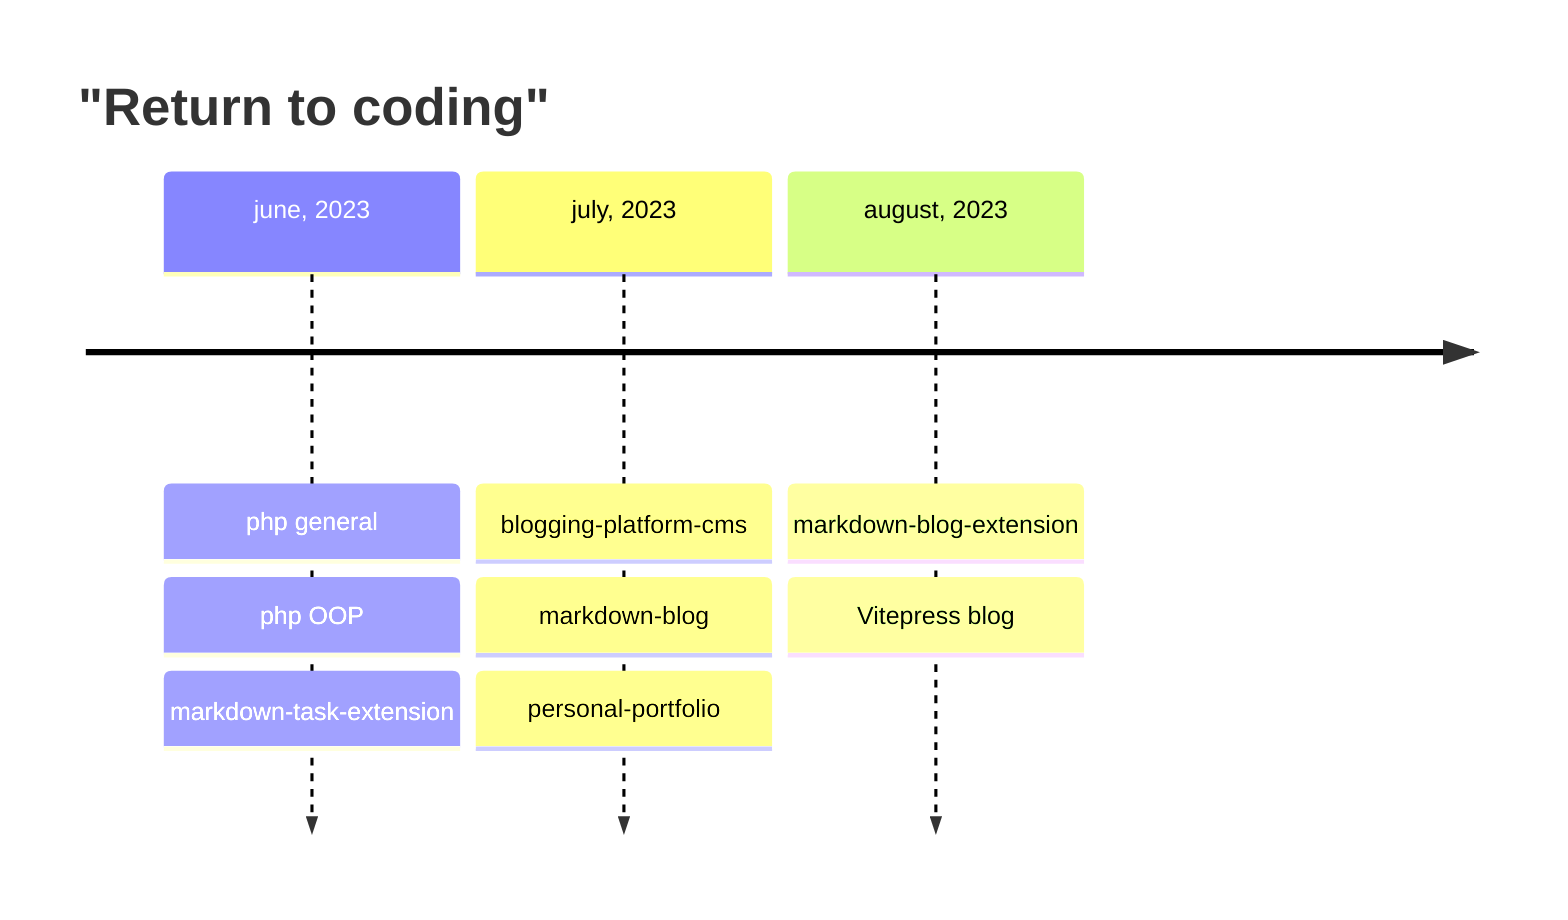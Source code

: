 timeline    
    title "Return to coding"
    june, 2023: php general : php OOP : markdown-task-extension
    july, 2023: blogging-platform-cms : markdown-blog : personal-portfolio
    august, 2023: markdown-blog-extension : Vitepress blog